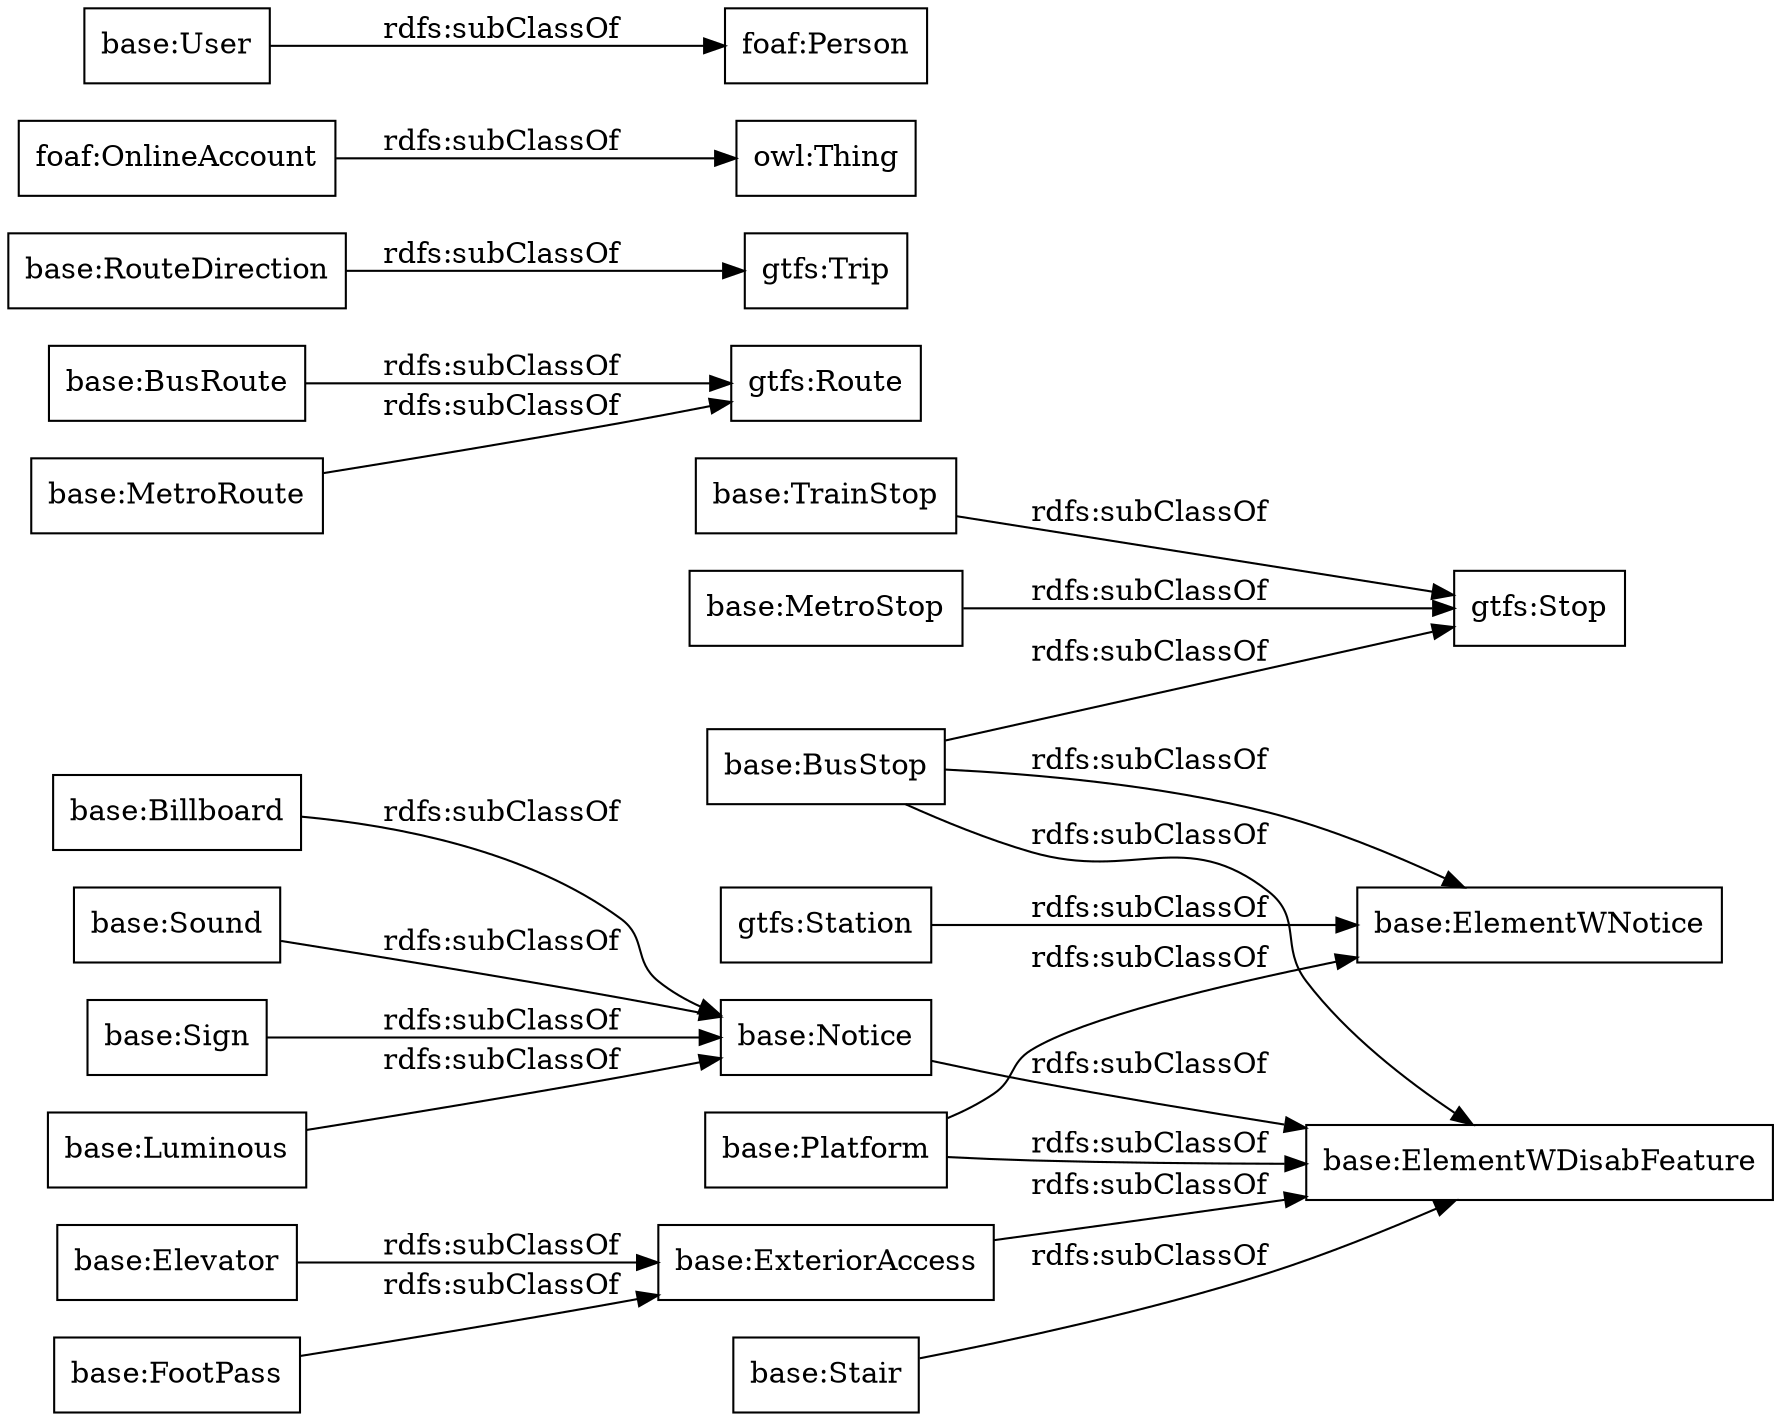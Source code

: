digraph ar2dtool_diagram { 
rankdir=LR;
size="1000"
node [shape = rectangle, color="black"]; "base:ExteriorAccess" "base:ElementWDisabFeature" "base:Sign" "base:Elevator" "base:Stair" "gtfs:Station" "base:BusStop" "base:BusRoute" "base:Platform" "base:TrainStop" "base:Luminous" "base:Billboard" "base:RouteDirection" "foaf:OnlineAccount" "gtfs:Trip" "base:Sound" "base:MetroStop" "base:Notice" "base:FootPass" "foaf:Person" "gtfs:Stop" "base:MetroRoute" "base:ElementWNotice" "gtfs:Route" "base:User" ; /*classes style*/
	"base:User" -> "foaf:Person" [ label = "rdfs:subClassOf" ];
	"base:Billboard" -> "base:Notice" [ label = "rdfs:subClassOf" ];
	"base:BusStop" -> "gtfs:Stop" [ label = "rdfs:subClassOf" ];
	"base:BusStop" -> "base:ElementWNotice" [ label = "rdfs:subClassOf" ];
	"base:BusStop" -> "base:ElementWDisabFeature" [ label = "rdfs:subClassOf" ];
	"base:MetroStop" -> "gtfs:Stop" [ label = "rdfs:subClassOf" ];
	"base:Sound" -> "base:Notice" [ label = "rdfs:subClassOf" ];
	"base:Platform" -> "base:ElementWNotice" [ label = "rdfs:subClassOf" ];
	"base:Platform" -> "base:ElementWDisabFeature" [ label = "rdfs:subClassOf" ];
	"base:ExteriorAccess" -> "base:ElementWDisabFeature" [ label = "rdfs:subClassOf" ];
	"base:Sign" -> "base:Notice" [ label = "rdfs:subClassOf" ];
	"base:FootPass" -> "base:ExteriorAccess" [ label = "rdfs:subClassOf" ];
	"base:Stair" -> "base:ElementWDisabFeature" [ label = "rdfs:subClassOf" ];
	"base:Notice" -> "base:ElementWDisabFeature" [ label = "rdfs:subClassOf" ];
	"base:TrainStop" -> "gtfs:Stop" [ label = "rdfs:subClassOf" ];
	"base:RouteDirection" -> "gtfs:Trip" [ label = "rdfs:subClassOf" ];
	"base:Luminous" -> "base:Notice" [ label = "rdfs:subClassOf" ];
	"foaf:OnlineAccount" -> "owl:Thing" [ label = "rdfs:subClassOf" ];
	"base:MetroRoute" -> "gtfs:Route" [ label = "rdfs:subClassOf" ];
	"base:BusRoute" -> "gtfs:Route" [ label = "rdfs:subClassOf" ];
	"base:Elevator" -> "base:ExteriorAccess" [ label = "rdfs:subClassOf" ];
	"gtfs:Station" -> "base:ElementWNotice" [ label = "rdfs:subClassOf" ];

}
